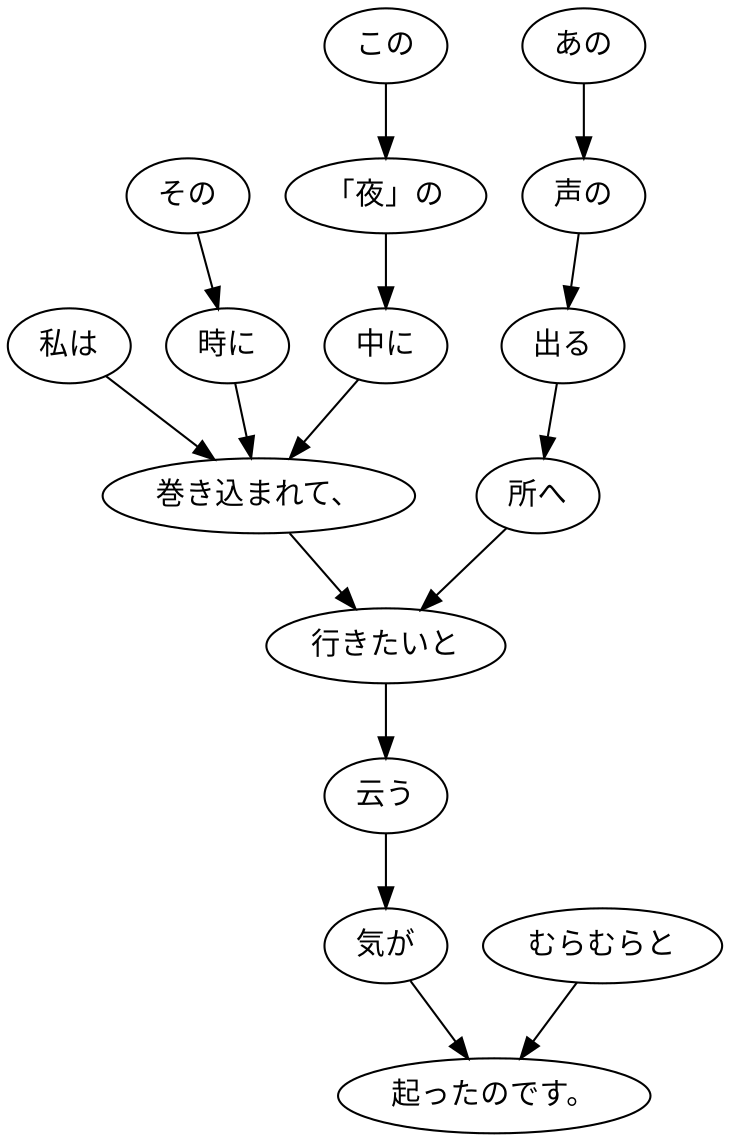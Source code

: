 digraph graph1133 {
	node0 [label="その"];
	node1 [label="時に"];
	node2 [label="私は"];
	node3 [label="この"];
	node4 [label="「夜」の"];
	node5 [label="中に"];
	node6 [label="巻き込まれて、"];
	node7 [label="あの"];
	node8 [label="声の"];
	node9 [label="出る"];
	node10 [label="所へ"];
	node11 [label="行きたいと"];
	node12 [label="云う"];
	node13 [label="気が"];
	node14 [label="むらむらと"];
	node15 [label="起ったのです。"];
	node0 -> node1;
	node1 -> node6;
	node2 -> node6;
	node3 -> node4;
	node4 -> node5;
	node5 -> node6;
	node6 -> node11;
	node7 -> node8;
	node8 -> node9;
	node9 -> node10;
	node10 -> node11;
	node11 -> node12;
	node12 -> node13;
	node13 -> node15;
	node14 -> node15;
}
